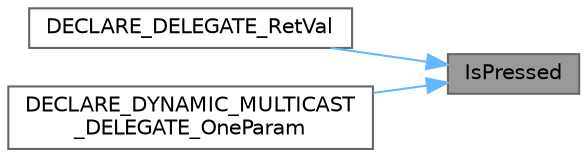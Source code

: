 digraph "IsPressed"
{
 // INTERACTIVE_SVG=YES
 // LATEX_PDF_SIZE
  bgcolor="transparent";
  edge [fontname=Helvetica,fontsize=10,labelfontname=Helvetica,labelfontsize=10];
  node [fontname=Helvetica,fontsize=10,shape=box,height=0.2,width=0.4];
  rankdir="RL";
  Node1 [id="Node000001",label="IsPressed",height=0.2,width=0.4,color="gray40", fillcolor="grey60", style="filled", fontcolor="black",tooltip=" "];
  Node1 -> Node2 [id="edge1_Node000001_Node000002",dir="back",color="steelblue1",style="solid",tooltip=" "];
  Node2 [id="Node000002",label="DECLARE_DELEGATE_RetVal",height=0.2,width=0.4,color="grey40", fillcolor="white", style="filled",URL="$df/d0b/CommonButtonBase_8h.html#aae45b6f3bbc82c4caf425660f05306d7",tooltip=" "];
  Node1 -> Node3 [id="edge2_Node000001_Node000003",dir="back",color="steelblue1",style="solid",tooltip=" "];
  Node3 [id="Node000003",label="DECLARE_DYNAMIC_MULTICAST\l_DELEGATE_OneParam",height=0.2,width=0.4,color="grey40", fillcolor="white", style="filled",URL="$df/d0b/CommonButtonBase_8h.html#aab5cae63521d7dae4509c3c9540ca81a",tooltip=" "];
}
